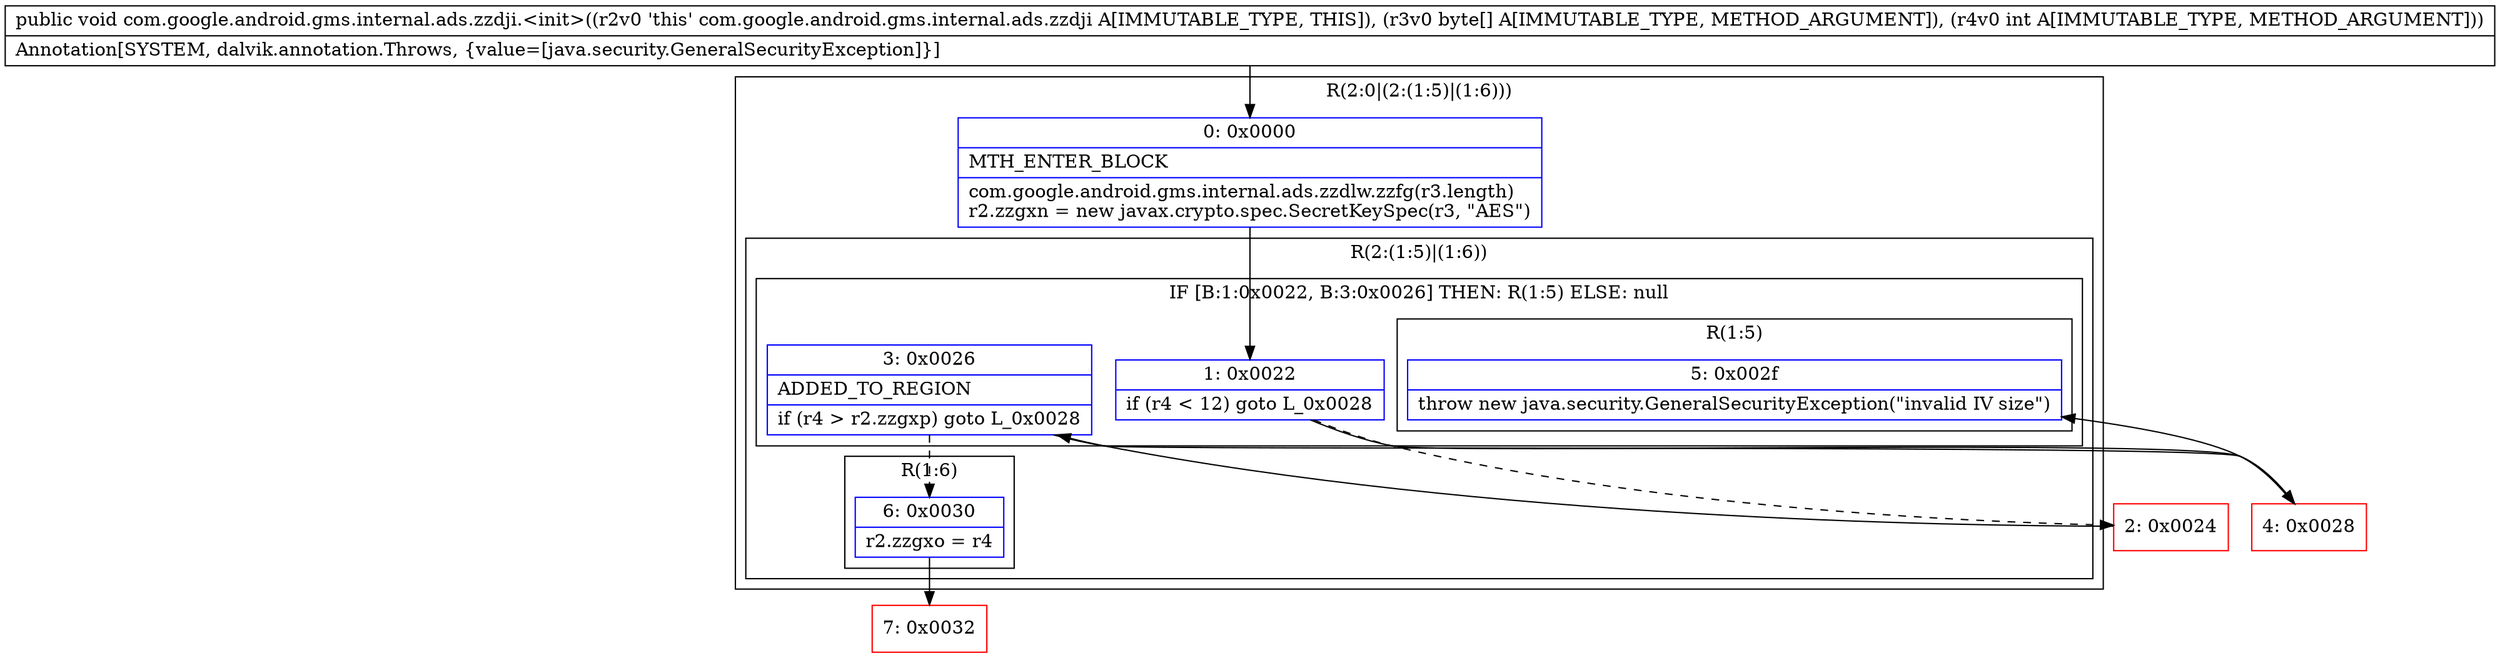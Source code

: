 digraph "CFG forcom.google.android.gms.internal.ads.zzdji.\<init\>([BI)V" {
subgraph cluster_Region_1206628757 {
label = "R(2:0|(2:(1:5)|(1:6)))";
node [shape=record,color=blue];
Node_0 [shape=record,label="{0\:\ 0x0000|MTH_ENTER_BLOCK\l|com.google.android.gms.internal.ads.zzdlw.zzfg(r3.length)\lr2.zzgxn = new javax.crypto.spec.SecretKeySpec(r3, \"AES\")\l}"];
subgraph cluster_Region_1228120377 {
label = "R(2:(1:5)|(1:6))";
node [shape=record,color=blue];
subgraph cluster_IfRegion_437499591 {
label = "IF [B:1:0x0022, B:3:0x0026] THEN: R(1:5) ELSE: null";
node [shape=record,color=blue];
Node_1 [shape=record,label="{1\:\ 0x0022|if (r4 \< 12) goto L_0x0028\l}"];
Node_3 [shape=record,label="{3\:\ 0x0026|ADDED_TO_REGION\l|if (r4 \> r2.zzgxp) goto L_0x0028\l}"];
subgraph cluster_Region_489721018 {
label = "R(1:5)";
node [shape=record,color=blue];
Node_5 [shape=record,label="{5\:\ 0x002f|throw new java.security.GeneralSecurityException(\"invalid IV size\")\l}"];
}
}
subgraph cluster_Region_122548624 {
label = "R(1:6)";
node [shape=record,color=blue];
Node_6 [shape=record,label="{6\:\ 0x0030|r2.zzgxo = r4\l}"];
}
}
}
Node_2 [shape=record,color=red,label="{2\:\ 0x0024}"];
Node_4 [shape=record,color=red,label="{4\:\ 0x0028}"];
Node_7 [shape=record,color=red,label="{7\:\ 0x0032}"];
MethodNode[shape=record,label="{public void com.google.android.gms.internal.ads.zzdji.\<init\>((r2v0 'this' com.google.android.gms.internal.ads.zzdji A[IMMUTABLE_TYPE, THIS]), (r3v0 byte[] A[IMMUTABLE_TYPE, METHOD_ARGUMENT]), (r4v0 int A[IMMUTABLE_TYPE, METHOD_ARGUMENT]))  | Annotation[SYSTEM, dalvik.annotation.Throws, \{value=[java.security.GeneralSecurityException]\}]\l}"];
MethodNode -> Node_0;
Node_0 -> Node_1;
Node_1 -> Node_2[style=dashed];
Node_1 -> Node_4;
Node_3 -> Node_4;
Node_3 -> Node_6[style=dashed];
Node_6 -> Node_7;
Node_2 -> Node_3;
Node_4 -> Node_5;
}

